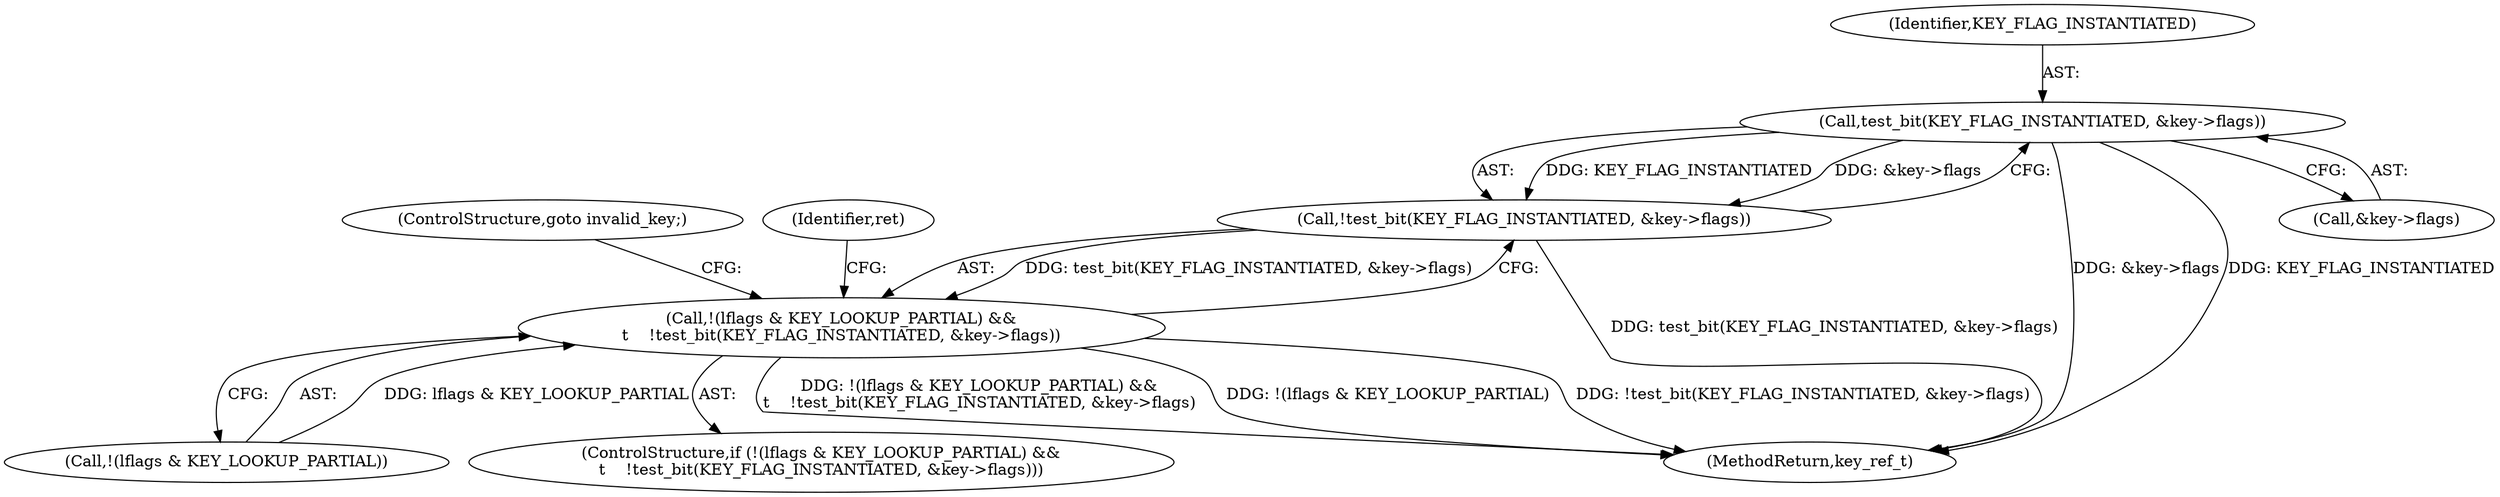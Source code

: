 digraph "0_linux_363b02dab09b3226f3bd1420dad9c72b79a42a76_13@pointer" {
"1000627" [label="(Call,test_bit(KEY_FLAG_INSTANTIATED, &key->flags))"];
"1000626" [label="(Call,!test_bit(KEY_FLAG_INSTANTIATED, &key->flags))"];
"1000621" [label="(Call,!(lflags & KEY_LOOKUP_PARTIAL) &&\n\t    !test_bit(KEY_FLAG_INSTANTIATED, &key->flags))"];
"1000620" [label="(ControlStructure,if (!(lflags & KEY_LOOKUP_PARTIAL) &&\n\t    !test_bit(KEY_FLAG_INSTANTIATED, &key->flags)))"];
"1000675" [label="(MethodReturn,key_ref_t)"];
"1000629" [label="(Call,&key->flags)"];
"1000633" [label="(ControlStructure,goto invalid_key;)"];
"1000628" [label="(Identifier,KEY_FLAG_INSTANTIATED)"];
"1000621" [label="(Call,!(lflags & KEY_LOOKUP_PARTIAL) &&\n\t    !test_bit(KEY_FLAG_INSTANTIATED, &key->flags))"];
"1000635" [label="(Identifier,ret)"];
"1000627" [label="(Call,test_bit(KEY_FLAG_INSTANTIATED, &key->flags))"];
"1000622" [label="(Call,!(lflags & KEY_LOOKUP_PARTIAL))"];
"1000626" [label="(Call,!test_bit(KEY_FLAG_INSTANTIATED, &key->flags))"];
"1000627" -> "1000626"  [label="AST: "];
"1000627" -> "1000629"  [label="CFG: "];
"1000628" -> "1000627"  [label="AST: "];
"1000629" -> "1000627"  [label="AST: "];
"1000626" -> "1000627"  [label="CFG: "];
"1000627" -> "1000675"  [label="DDG: &key->flags"];
"1000627" -> "1000675"  [label="DDG: KEY_FLAG_INSTANTIATED"];
"1000627" -> "1000626"  [label="DDG: KEY_FLAG_INSTANTIATED"];
"1000627" -> "1000626"  [label="DDG: &key->flags"];
"1000626" -> "1000621"  [label="AST: "];
"1000621" -> "1000626"  [label="CFG: "];
"1000626" -> "1000675"  [label="DDG: test_bit(KEY_FLAG_INSTANTIATED, &key->flags)"];
"1000626" -> "1000621"  [label="DDG: test_bit(KEY_FLAG_INSTANTIATED, &key->flags)"];
"1000621" -> "1000620"  [label="AST: "];
"1000621" -> "1000622"  [label="CFG: "];
"1000622" -> "1000621"  [label="AST: "];
"1000633" -> "1000621"  [label="CFG: "];
"1000635" -> "1000621"  [label="CFG: "];
"1000621" -> "1000675"  [label="DDG: !(lflags & KEY_LOOKUP_PARTIAL)"];
"1000621" -> "1000675"  [label="DDG: !test_bit(KEY_FLAG_INSTANTIATED, &key->flags)"];
"1000621" -> "1000675"  [label="DDG: !(lflags & KEY_LOOKUP_PARTIAL) &&\n\t    !test_bit(KEY_FLAG_INSTANTIATED, &key->flags)"];
"1000622" -> "1000621"  [label="DDG: lflags & KEY_LOOKUP_PARTIAL"];
}
